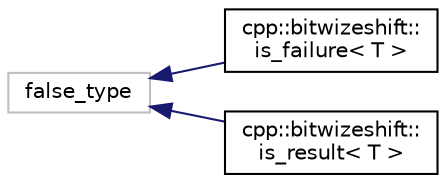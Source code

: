 digraph "Graphical Class Hierarchy"
{
  edge [fontname="Helvetica",fontsize="10",labelfontname="Helvetica",labelfontsize="10"];
  node [fontname="Helvetica",fontsize="10",shape=record];
  rankdir="LR";
  Node9 [label="false_type",height=0.2,width=0.4,color="grey75", fillcolor="white", style="filled"];
  Node9 -> Node0 [dir="back",color="midnightblue",fontsize="10",style="solid",fontname="Helvetica"];
  Node0 [label="cpp::bitwizeshift::\lis_failure\< T \>",height=0.2,width=0.4,color="black", fillcolor="white", style="filled",URL="$d5/d82/structcpp_1_1bitwizeshift_1_1is__failure.html"];
  Node9 -> Node11 [dir="back",color="midnightblue",fontsize="10",style="solid",fontname="Helvetica"];
  Node11 [label="cpp::bitwizeshift::\lis_result\< T \>",height=0.2,width=0.4,color="black", fillcolor="white", style="filled",URL="$de/dff/structcpp_1_1bitwizeshift_1_1is__result.html"];
}
